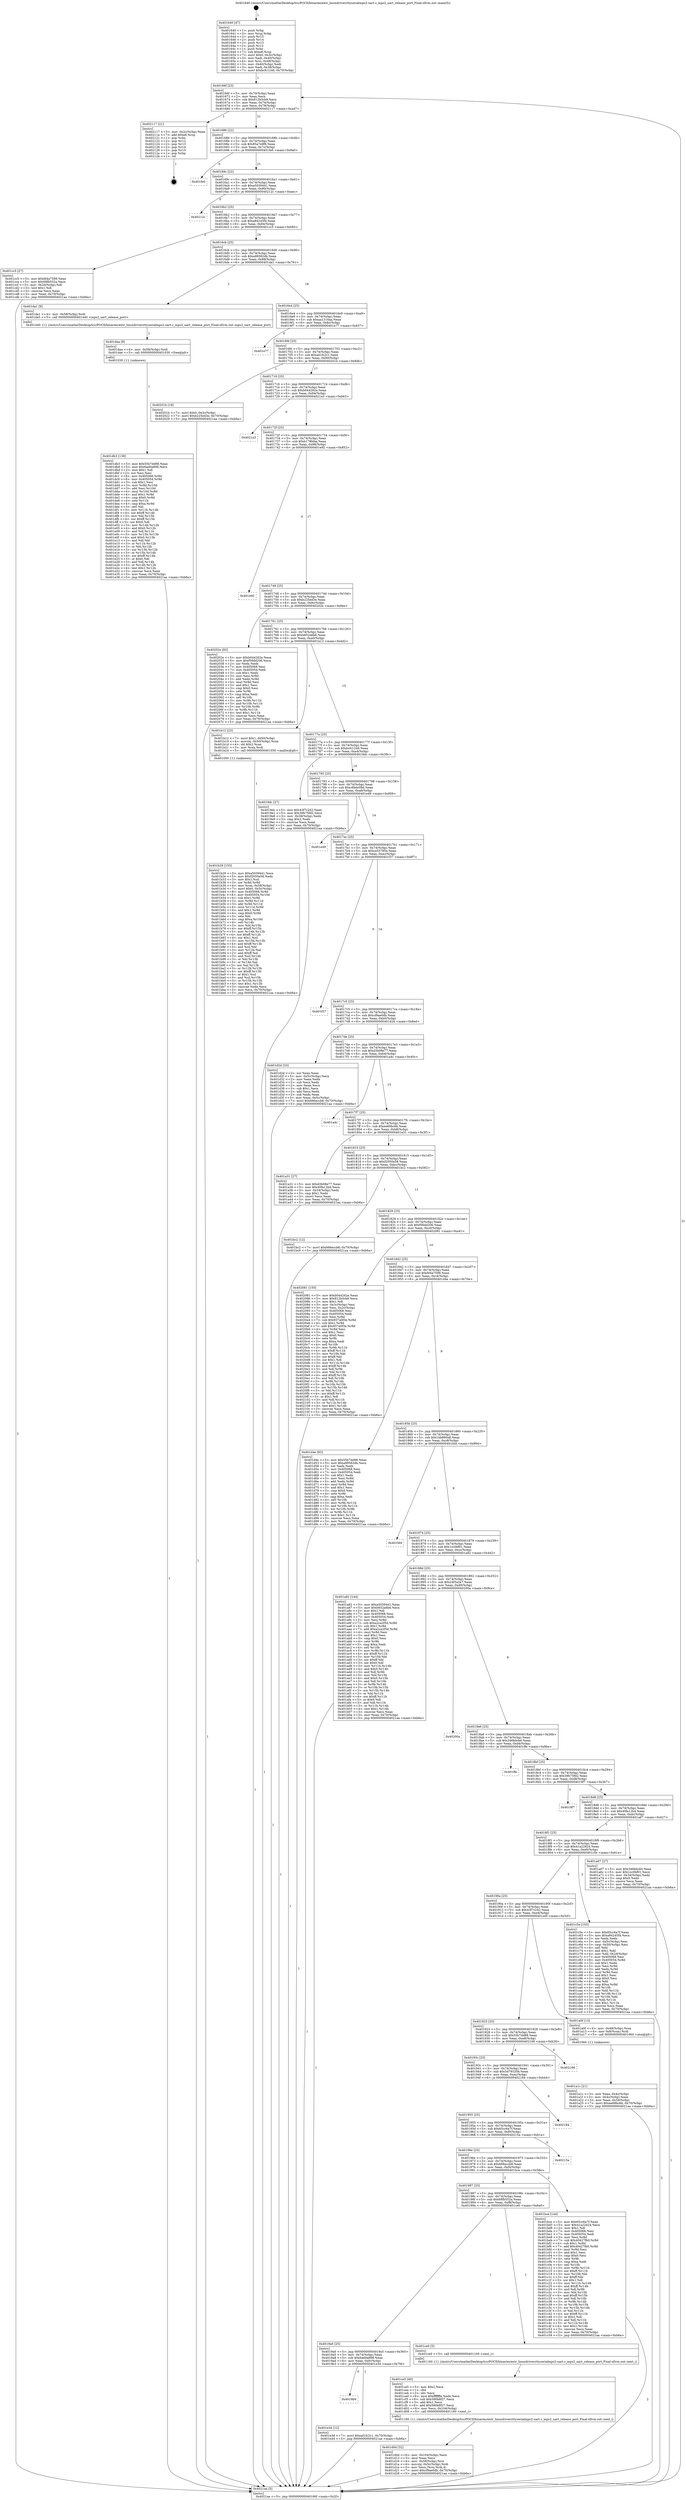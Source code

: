digraph "0x401640" {
  label = "0x401640 (/mnt/c/Users/mathe/Desktop/tcc/POCII/binaries/extr_linuxdriversttyserialmps2-uart.c_mps2_uart_release_port_Final-ollvm.out::main(0))"
  labelloc = "t"
  node[shape=record]

  Entry [label="",width=0.3,height=0.3,shape=circle,fillcolor=black,style=filled]
  "0x40166f" [label="{
     0x40166f [23]\l
     | [instrs]\l
     &nbsp;&nbsp;0x40166f \<+3\>: mov -0x70(%rbp),%eax\l
     &nbsp;&nbsp;0x401672 \<+2\>: mov %eax,%ecx\l
     &nbsp;&nbsp;0x401674 \<+6\>: sub $0x812b3cb9,%ecx\l
     &nbsp;&nbsp;0x40167a \<+3\>: mov %eax,-0x74(%rbp)\l
     &nbsp;&nbsp;0x40167d \<+3\>: mov %ecx,-0x78(%rbp)\l
     &nbsp;&nbsp;0x401680 \<+6\>: je 0000000000402117 \<main+0xad7\>\l
  }"]
  "0x402117" [label="{
     0x402117 [21]\l
     | [instrs]\l
     &nbsp;&nbsp;0x402117 \<+3\>: mov -0x2c(%rbp),%eax\l
     &nbsp;&nbsp;0x40211a \<+7\>: add $0xe8,%rsp\l
     &nbsp;&nbsp;0x402121 \<+1\>: pop %rbx\l
     &nbsp;&nbsp;0x402122 \<+2\>: pop %r12\l
     &nbsp;&nbsp;0x402124 \<+2\>: pop %r13\l
     &nbsp;&nbsp;0x402126 \<+2\>: pop %r14\l
     &nbsp;&nbsp;0x402128 \<+2\>: pop %r15\l
     &nbsp;&nbsp;0x40212a \<+1\>: pop %rbp\l
     &nbsp;&nbsp;0x40212b \<+1\>: ret\l
  }"]
  "0x401686" [label="{
     0x401686 [22]\l
     | [instrs]\l
     &nbsp;&nbsp;0x401686 \<+5\>: jmp 000000000040168b \<main+0x4b\>\l
     &nbsp;&nbsp;0x40168b \<+3\>: mov -0x74(%rbp),%eax\l
     &nbsp;&nbsp;0x40168e \<+5\>: sub $0x85a7e9f8,%eax\l
     &nbsp;&nbsp;0x401693 \<+3\>: mov %eax,-0x7c(%rbp)\l
     &nbsp;&nbsp;0x401696 \<+6\>: je 0000000000401fe0 \<main+0x9a0\>\l
  }"]
  Exit [label="",width=0.3,height=0.3,shape=circle,fillcolor=black,style=filled,peripheries=2]
  "0x401fe0" [label="{
     0x401fe0\l
  }", style=dashed]
  "0x40169c" [label="{
     0x40169c [22]\l
     | [instrs]\l
     &nbsp;&nbsp;0x40169c \<+5\>: jmp 00000000004016a1 \<main+0x61\>\l
     &nbsp;&nbsp;0x4016a1 \<+3\>: mov -0x74(%rbp),%eax\l
     &nbsp;&nbsp;0x4016a4 \<+5\>: sub $0xa5039441,%eax\l
     &nbsp;&nbsp;0x4016a9 \<+3\>: mov %eax,-0x80(%rbp)\l
     &nbsp;&nbsp;0x4016ac \<+6\>: je 000000000040212c \<main+0xaec\>\l
  }"]
  "0x4019b9" [label="{
     0x4019b9\l
  }", style=dashed]
  "0x40212c" [label="{
     0x40212c\l
  }", style=dashed]
  "0x4016b2" [label="{
     0x4016b2 [25]\l
     | [instrs]\l
     &nbsp;&nbsp;0x4016b2 \<+5\>: jmp 00000000004016b7 \<main+0x77\>\l
     &nbsp;&nbsp;0x4016b7 \<+3\>: mov -0x74(%rbp),%eax\l
     &nbsp;&nbsp;0x4016ba \<+5\>: sub $0xa84245f4,%eax\l
     &nbsp;&nbsp;0x4016bf \<+6\>: mov %eax,-0x84(%rbp)\l
     &nbsp;&nbsp;0x4016c5 \<+6\>: je 0000000000401cc5 \<main+0x685\>\l
  }"]
  "0x401e3d" [label="{
     0x401e3d [12]\l
     | [instrs]\l
     &nbsp;&nbsp;0x401e3d \<+7\>: movl $0xad1fc2c1,-0x70(%rbp)\l
     &nbsp;&nbsp;0x401e44 \<+5\>: jmp 00000000004021aa \<main+0xb6a\>\l
  }"]
  "0x401cc5" [label="{
     0x401cc5 [27]\l
     | [instrs]\l
     &nbsp;&nbsp;0x401cc5 \<+5\>: mov $0xfd4a7599,%eax\l
     &nbsp;&nbsp;0x401cca \<+5\>: mov $0x68fb552a,%ecx\l
     &nbsp;&nbsp;0x401ccf \<+3\>: mov -0x2d(%rbp),%dl\l
     &nbsp;&nbsp;0x401cd2 \<+3\>: test $0x1,%dl\l
     &nbsp;&nbsp;0x401cd5 \<+3\>: cmovne %ecx,%eax\l
     &nbsp;&nbsp;0x401cd8 \<+3\>: mov %eax,-0x70(%rbp)\l
     &nbsp;&nbsp;0x401cdb \<+5\>: jmp 00000000004021aa \<main+0xb6a\>\l
  }"]
  "0x4016cb" [label="{
     0x4016cb [25]\l
     | [instrs]\l
     &nbsp;&nbsp;0x4016cb \<+5\>: jmp 00000000004016d0 \<main+0x90\>\l
     &nbsp;&nbsp;0x4016d0 \<+3\>: mov -0x74(%rbp),%eax\l
     &nbsp;&nbsp;0x4016d3 \<+5\>: sub $0xa99582db,%eax\l
     &nbsp;&nbsp;0x4016d8 \<+6\>: mov %eax,-0x88(%rbp)\l
     &nbsp;&nbsp;0x4016de \<+6\>: je 0000000000401da1 \<main+0x761\>\l
  }"]
  "0x401db3" [label="{
     0x401db3 [138]\l
     | [instrs]\l
     &nbsp;&nbsp;0x401db3 \<+5\>: mov $0x55b7dd88,%eax\l
     &nbsp;&nbsp;0x401db8 \<+5\>: mov $0x6ad0a898,%ecx\l
     &nbsp;&nbsp;0x401dbd \<+2\>: mov $0x1,%dl\l
     &nbsp;&nbsp;0x401dbf \<+2\>: xor %esi,%esi\l
     &nbsp;&nbsp;0x401dc1 \<+8\>: mov 0x405068,%r8d\l
     &nbsp;&nbsp;0x401dc9 \<+8\>: mov 0x405054,%r9d\l
     &nbsp;&nbsp;0x401dd1 \<+3\>: sub $0x1,%esi\l
     &nbsp;&nbsp;0x401dd4 \<+3\>: mov %r8d,%r10d\l
     &nbsp;&nbsp;0x401dd7 \<+3\>: add %esi,%r10d\l
     &nbsp;&nbsp;0x401dda \<+4\>: imul %r10d,%r8d\l
     &nbsp;&nbsp;0x401dde \<+4\>: and $0x1,%r8d\l
     &nbsp;&nbsp;0x401de2 \<+4\>: cmp $0x0,%r8d\l
     &nbsp;&nbsp;0x401de6 \<+4\>: sete %r11b\l
     &nbsp;&nbsp;0x401dea \<+4\>: cmp $0xa,%r9d\l
     &nbsp;&nbsp;0x401dee \<+3\>: setl %bl\l
     &nbsp;&nbsp;0x401df1 \<+3\>: mov %r11b,%r14b\l
     &nbsp;&nbsp;0x401df4 \<+4\>: xor $0xff,%r14b\l
     &nbsp;&nbsp;0x401df8 \<+3\>: mov %bl,%r15b\l
     &nbsp;&nbsp;0x401dfb \<+4\>: xor $0xff,%r15b\l
     &nbsp;&nbsp;0x401dff \<+3\>: xor $0x0,%dl\l
     &nbsp;&nbsp;0x401e02 \<+3\>: mov %r14b,%r12b\l
     &nbsp;&nbsp;0x401e05 \<+4\>: and $0x0,%r12b\l
     &nbsp;&nbsp;0x401e09 \<+3\>: and %dl,%r11b\l
     &nbsp;&nbsp;0x401e0c \<+3\>: mov %r15b,%r13b\l
     &nbsp;&nbsp;0x401e0f \<+4\>: and $0x0,%r13b\l
     &nbsp;&nbsp;0x401e13 \<+2\>: and %dl,%bl\l
     &nbsp;&nbsp;0x401e15 \<+3\>: or %r11b,%r12b\l
     &nbsp;&nbsp;0x401e18 \<+3\>: or %bl,%r13b\l
     &nbsp;&nbsp;0x401e1b \<+3\>: xor %r13b,%r12b\l
     &nbsp;&nbsp;0x401e1e \<+3\>: or %r15b,%r14b\l
     &nbsp;&nbsp;0x401e21 \<+4\>: xor $0xff,%r14b\l
     &nbsp;&nbsp;0x401e25 \<+3\>: or $0x0,%dl\l
     &nbsp;&nbsp;0x401e28 \<+3\>: and %dl,%r14b\l
     &nbsp;&nbsp;0x401e2b \<+3\>: or %r14b,%r12b\l
     &nbsp;&nbsp;0x401e2e \<+4\>: test $0x1,%r12b\l
     &nbsp;&nbsp;0x401e32 \<+3\>: cmovne %ecx,%eax\l
     &nbsp;&nbsp;0x401e35 \<+3\>: mov %eax,-0x70(%rbp)\l
     &nbsp;&nbsp;0x401e38 \<+5\>: jmp 00000000004021aa \<main+0xb6a\>\l
  }"]
  "0x401da1" [label="{
     0x401da1 [9]\l
     | [instrs]\l
     &nbsp;&nbsp;0x401da1 \<+4\>: mov -0x58(%rbp),%rdi\l
     &nbsp;&nbsp;0x401da5 \<+5\>: call 0000000000401440 \<mps2_uart_release_port\>\l
     | [calls]\l
     &nbsp;&nbsp;0x401440 \{1\} (/mnt/c/Users/mathe/Desktop/tcc/POCII/binaries/extr_linuxdriversttyserialmps2-uart.c_mps2_uart_release_port_Final-ollvm.out::mps2_uart_release_port)\l
  }"]
  "0x4016e4" [label="{
     0x4016e4 [25]\l
     | [instrs]\l
     &nbsp;&nbsp;0x4016e4 \<+5\>: jmp 00000000004016e9 \<main+0xa9\>\l
     &nbsp;&nbsp;0x4016e9 \<+3\>: mov -0x74(%rbp),%eax\l
     &nbsp;&nbsp;0x4016ec \<+5\>: sub $0xaa1316aa,%eax\l
     &nbsp;&nbsp;0x4016f1 \<+6\>: mov %eax,-0x8c(%rbp)\l
     &nbsp;&nbsp;0x4016f7 \<+6\>: je 0000000000401e77 \<main+0x837\>\l
  }"]
  "0x401daa" [label="{
     0x401daa [9]\l
     | [instrs]\l
     &nbsp;&nbsp;0x401daa \<+4\>: mov -0x58(%rbp),%rdi\l
     &nbsp;&nbsp;0x401dae \<+5\>: call 0000000000401030 \<free@plt\>\l
     | [calls]\l
     &nbsp;&nbsp;0x401030 \{1\} (unknown)\l
  }"]
  "0x401e77" [label="{
     0x401e77\l
  }", style=dashed]
  "0x4016fd" [label="{
     0x4016fd [25]\l
     | [instrs]\l
     &nbsp;&nbsp;0x4016fd \<+5\>: jmp 0000000000401702 \<main+0xc2\>\l
     &nbsp;&nbsp;0x401702 \<+3\>: mov -0x74(%rbp),%eax\l
     &nbsp;&nbsp;0x401705 \<+5\>: sub $0xad1fc2c1,%eax\l
     &nbsp;&nbsp;0x40170a \<+6\>: mov %eax,-0x90(%rbp)\l
     &nbsp;&nbsp;0x401710 \<+6\>: je 000000000040201b \<main+0x9db\>\l
  }"]
  "0x401d0d" [label="{
     0x401d0d [32]\l
     | [instrs]\l
     &nbsp;&nbsp;0x401d0d \<+6\>: mov -0x104(%rbp),%ecx\l
     &nbsp;&nbsp;0x401d13 \<+3\>: imul %eax,%ecx\l
     &nbsp;&nbsp;0x401d16 \<+4\>: mov -0x58(%rbp),%rsi\l
     &nbsp;&nbsp;0x401d1a \<+4\>: movslq -0x5c(%rbp),%rdi\l
     &nbsp;&nbsp;0x401d1e \<+3\>: mov %ecx,(%rsi,%rdi,4)\l
     &nbsp;&nbsp;0x401d21 \<+7\>: movl $0xcf9ae0db,-0x70(%rbp)\l
     &nbsp;&nbsp;0x401d28 \<+5\>: jmp 00000000004021aa \<main+0xb6a\>\l
  }"]
  "0x40201b" [label="{
     0x40201b [19]\l
     | [instrs]\l
     &nbsp;&nbsp;0x40201b \<+7\>: movl $0x0,-0x3c(%rbp)\l
     &nbsp;&nbsp;0x402022 \<+7\>: movl $0xb225ed3e,-0x70(%rbp)\l
     &nbsp;&nbsp;0x402029 \<+5\>: jmp 00000000004021aa \<main+0xb6a\>\l
  }"]
  "0x401716" [label="{
     0x401716 [25]\l
     | [instrs]\l
     &nbsp;&nbsp;0x401716 \<+5\>: jmp 000000000040171b \<main+0xdb\>\l
     &nbsp;&nbsp;0x40171b \<+3\>: mov -0x74(%rbp),%eax\l
     &nbsp;&nbsp;0x40171e \<+5\>: sub $0xb044262e,%eax\l
     &nbsp;&nbsp;0x401723 \<+6\>: mov %eax,-0x94(%rbp)\l
     &nbsp;&nbsp;0x401729 \<+6\>: je 00000000004021a3 \<main+0xb63\>\l
  }"]
  "0x401ce5" [label="{
     0x401ce5 [40]\l
     | [instrs]\l
     &nbsp;&nbsp;0x401ce5 \<+5\>: mov $0x2,%ecx\l
     &nbsp;&nbsp;0x401cea \<+1\>: cltd\l
     &nbsp;&nbsp;0x401ceb \<+2\>: idiv %ecx\l
     &nbsp;&nbsp;0x401ced \<+6\>: imul $0xfffffffe,%edx,%ecx\l
     &nbsp;&nbsp;0x401cf3 \<+6\>: sub $0x580b8f27,%ecx\l
     &nbsp;&nbsp;0x401cf9 \<+3\>: add $0x1,%ecx\l
     &nbsp;&nbsp;0x401cfc \<+6\>: add $0x580b8f27,%ecx\l
     &nbsp;&nbsp;0x401d02 \<+6\>: mov %ecx,-0x104(%rbp)\l
     &nbsp;&nbsp;0x401d08 \<+5\>: call 0000000000401160 \<next_i\>\l
     | [calls]\l
     &nbsp;&nbsp;0x401160 \{1\} (/mnt/c/Users/mathe/Desktop/tcc/POCII/binaries/extr_linuxdriversttyserialmps2-uart.c_mps2_uart_release_port_Final-ollvm.out::next_i)\l
  }"]
  "0x4021a3" [label="{
     0x4021a3\l
  }", style=dashed]
  "0x40172f" [label="{
     0x40172f [25]\l
     | [instrs]\l
     &nbsp;&nbsp;0x40172f \<+5\>: jmp 0000000000401734 \<main+0xf4\>\l
     &nbsp;&nbsp;0x401734 \<+3\>: mov -0x74(%rbp),%eax\l
     &nbsp;&nbsp;0x401737 \<+5\>: sub $0xb178bfaa,%eax\l
     &nbsp;&nbsp;0x40173c \<+6\>: mov %eax,-0x98(%rbp)\l
     &nbsp;&nbsp;0x401742 \<+6\>: je 0000000000401e92 \<main+0x852\>\l
  }"]
  "0x4019a0" [label="{
     0x4019a0 [25]\l
     | [instrs]\l
     &nbsp;&nbsp;0x4019a0 \<+5\>: jmp 00000000004019a5 \<main+0x365\>\l
     &nbsp;&nbsp;0x4019a5 \<+3\>: mov -0x74(%rbp),%eax\l
     &nbsp;&nbsp;0x4019a8 \<+5\>: sub $0x6ad0a898,%eax\l
     &nbsp;&nbsp;0x4019ad \<+6\>: mov %eax,-0xfc(%rbp)\l
     &nbsp;&nbsp;0x4019b3 \<+6\>: je 0000000000401e3d \<main+0x7fd\>\l
  }"]
  "0x401e92" [label="{
     0x401e92\l
  }", style=dashed]
  "0x401748" [label="{
     0x401748 [25]\l
     | [instrs]\l
     &nbsp;&nbsp;0x401748 \<+5\>: jmp 000000000040174d \<main+0x10d\>\l
     &nbsp;&nbsp;0x40174d \<+3\>: mov -0x74(%rbp),%eax\l
     &nbsp;&nbsp;0x401750 \<+5\>: sub $0xb225ed3e,%eax\l
     &nbsp;&nbsp;0x401755 \<+6\>: mov %eax,-0x9c(%rbp)\l
     &nbsp;&nbsp;0x40175b \<+6\>: je 000000000040202e \<main+0x9ee\>\l
  }"]
  "0x401ce0" [label="{
     0x401ce0 [5]\l
     | [instrs]\l
     &nbsp;&nbsp;0x401ce0 \<+5\>: call 0000000000401160 \<next_i\>\l
     | [calls]\l
     &nbsp;&nbsp;0x401160 \{1\} (/mnt/c/Users/mathe/Desktop/tcc/POCII/binaries/extr_linuxdriversttyserialmps2-uart.c_mps2_uart_release_port_Final-ollvm.out::next_i)\l
  }"]
  "0x40202e" [label="{
     0x40202e [83]\l
     | [instrs]\l
     &nbsp;&nbsp;0x40202e \<+5\>: mov $0xb044262e,%eax\l
     &nbsp;&nbsp;0x402033 \<+5\>: mov $0xf56dd206,%ecx\l
     &nbsp;&nbsp;0x402038 \<+2\>: xor %edx,%edx\l
     &nbsp;&nbsp;0x40203a \<+7\>: mov 0x405068,%esi\l
     &nbsp;&nbsp;0x402041 \<+7\>: mov 0x405054,%edi\l
     &nbsp;&nbsp;0x402048 \<+3\>: sub $0x1,%edx\l
     &nbsp;&nbsp;0x40204b \<+3\>: mov %esi,%r8d\l
     &nbsp;&nbsp;0x40204e \<+3\>: add %edx,%r8d\l
     &nbsp;&nbsp;0x402051 \<+4\>: imul %r8d,%esi\l
     &nbsp;&nbsp;0x402055 \<+3\>: and $0x1,%esi\l
     &nbsp;&nbsp;0x402058 \<+3\>: cmp $0x0,%esi\l
     &nbsp;&nbsp;0x40205b \<+4\>: sete %r9b\l
     &nbsp;&nbsp;0x40205f \<+3\>: cmp $0xa,%edi\l
     &nbsp;&nbsp;0x402062 \<+4\>: setl %r10b\l
     &nbsp;&nbsp;0x402066 \<+3\>: mov %r9b,%r11b\l
     &nbsp;&nbsp;0x402069 \<+3\>: and %r10b,%r11b\l
     &nbsp;&nbsp;0x40206c \<+3\>: xor %r10b,%r9b\l
     &nbsp;&nbsp;0x40206f \<+3\>: or %r9b,%r11b\l
     &nbsp;&nbsp;0x402072 \<+4\>: test $0x1,%r11b\l
     &nbsp;&nbsp;0x402076 \<+3\>: cmovne %ecx,%eax\l
     &nbsp;&nbsp;0x402079 \<+3\>: mov %eax,-0x70(%rbp)\l
     &nbsp;&nbsp;0x40207c \<+5\>: jmp 00000000004021aa \<main+0xb6a\>\l
  }"]
  "0x401761" [label="{
     0x401761 [25]\l
     | [instrs]\l
     &nbsp;&nbsp;0x401761 \<+5\>: jmp 0000000000401766 \<main+0x126\>\l
     &nbsp;&nbsp;0x401766 \<+3\>: mov -0x74(%rbp),%eax\l
     &nbsp;&nbsp;0x401769 \<+5\>: sub $0xb652a6b6,%eax\l
     &nbsp;&nbsp;0x40176e \<+6\>: mov %eax,-0xa0(%rbp)\l
     &nbsp;&nbsp;0x401774 \<+6\>: je 0000000000401b12 \<main+0x4d2\>\l
  }"]
  "0x401987" [label="{
     0x401987 [25]\l
     | [instrs]\l
     &nbsp;&nbsp;0x401987 \<+5\>: jmp 000000000040198c \<main+0x34c\>\l
     &nbsp;&nbsp;0x40198c \<+3\>: mov -0x74(%rbp),%eax\l
     &nbsp;&nbsp;0x40198f \<+5\>: sub $0x68fb552a,%eax\l
     &nbsp;&nbsp;0x401994 \<+6\>: mov %eax,-0xf8(%rbp)\l
     &nbsp;&nbsp;0x40199a \<+6\>: je 0000000000401ce0 \<main+0x6a0\>\l
  }"]
  "0x401b12" [label="{
     0x401b12 [23]\l
     | [instrs]\l
     &nbsp;&nbsp;0x401b12 \<+7\>: movl $0x1,-0x50(%rbp)\l
     &nbsp;&nbsp;0x401b19 \<+4\>: movslq -0x50(%rbp),%rax\l
     &nbsp;&nbsp;0x401b1d \<+4\>: shl $0x2,%rax\l
     &nbsp;&nbsp;0x401b21 \<+3\>: mov %rax,%rdi\l
     &nbsp;&nbsp;0x401b24 \<+5\>: call 0000000000401050 \<malloc@plt\>\l
     | [calls]\l
     &nbsp;&nbsp;0x401050 \{1\} (unknown)\l
  }"]
  "0x40177a" [label="{
     0x40177a [25]\l
     | [instrs]\l
     &nbsp;&nbsp;0x40177a \<+5\>: jmp 000000000040177f \<main+0x13f\>\l
     &nbsp;&nbsp;0x40177f \<+3\>: mov -0x74(%rbp),%eax\l
     &nbsp;&nbsp;0x401782 \<+5\>: sub $0xbcfc1246,%eax\l
     &nbsp;&nbsp;0x401787 \<+6\>: mov %eax,-0xa4(%rbp)\l
     &nbsp;&nbsp;0x40178d \<+6\>: je 00000000004019dc \<main+0x39c\>\l
  }"]
  "0x401bce" [label="{
     0x401bce [144]\l
     | [instrs]\l
     &nbsp;&nbsp;0x401bce \<+5\>: mov $0x65cc6a7f,%eax\l
     &nbsp;&nbsp;0x401bd3 \<+5\>: mov $0x41a22624,%ecx\l
     &nbsp;&nbsp;0x401bd8 \<+2\>: mov $0x1,%dl\l
     &nbsp;&nbsp;0x401bda \<+7\>: mov 0x405068,%esi\l
     &nbsp;&nbsp;0x401be1 \<+7\>: mov 0x405054,%edi\l
     &nbsp;&nbsp;0x401be8 \<+3\>: mov %esi,%r8d\l
     &nbsp;&nbsp;0x401beb \<+7\>: sub $0x40427fb0,%r8d\l
     &nbsp;&nbsp;0x401bf2 \<+4\>: sub $0x1,%r8d\l
     &nbsp;&nbsp;0x401bf6 \<+7\>: add $0x40427fb0,%r8d\l
     &nbsp;&nbsp;0x401bfd \<+4\>: imul %r8d,%esi\l
     &nbsp;&nbsp;0x401c01 \<+3\>: and $0x1,%esi\l
     &nbsp;&nbsp;0x401c04 \<+3\>: cmp $0x0,%esi\l
     &nbsp;&nbsp;0x401c07 \<+4\>: sete %r9b\l
     &nbsp;&nbsp;0x401c0b \<+3\>: cmp $0xa,%edi\l
     &nbsp;&nbsp;0x401c0e \<+4\>: setl %r10b\l
     &nbsp;&nbsp;0x401c12 \<+3\>: mov %r9b,%r11b\l
     &nbsp;&nbsp;0x401c15 \<+4\>: xor $0xff,%r11b\l
     &nbsp;&nbsp;0x401c19 \<+3\>: mov %r10b,%bl\l
     &nbsp;&nbsp;0x401c1c \<+3\>: xor $0xff,%bl\l
     &nbsp;&nbsp;0x401c1f \<+3\>: xor $0x1,%dl\l
     &nbsp;&nbsp;0x401c22 \<+3\>: mov %r11b,%r14b\l
     &nbsp;&nbsp;0x401c25 \<+4\>: and $0xff,%r14b\l
     &nbsp;&nbsp;0x401c29 \<+3\>: and %dl,%r9b\l
     &nbsp;&nbsp;0x401c2c \<+3\>: mov %bl,%r15b\l
     &nbsp;&nbsp;0x401c2f \<+4\>: and $0xff,%r15b\l
     &nbsp;&nbsp;0x401c33 \<+3\>: and %dl,%r10b\l
     &nbsp;&nbsp;0x401c36 \<+3\>: or %r9b,%r14b\l
     &nbsp;&nbsp;0x401c39 \<+3\>: or %r10b,%r15b\l
     &nbsp;&nbsp;0x401c3c \<+3\>: xor %r15b,%r14b\l
     &nbsp;&nbsp;0x401c3f \<+3\>: or %bl,%r11b\l
     &nbsp;&nbsp;0x401c42 \<+4\>: xor $0xff,%r11b\l
     &nbsp;&nbsp;0x401c46 \<+3\>: or $0x1,%dl\l
     &nbsp;&nbsp;0x401c49 \<+3\>: and %dl,%r11b\l
     &nbsp;&nbsp;0x401c4c \<+3\>: or %r11b,%r14b\l
     &nbsp;&nbsp;0x401c4f \<+4\>: test $0x1,%r14b\l
     &nbsp;&nbsp;0x401c53 \<+3\>: cmovne %ecx,%eax\l
     &nbsp;&nbsp;0x401c56 \<+3\>: mov %eax,-0x70(%rbp)\l
     &nbsp;&nbsp;0x401c59 \<+5\>: jmp 00000000004021aa \<main+0xb6a\>\l
  }"]
  "0x4019dc" [label="{
     0x4019dc [27]\l
     | [instrs]\l
     &nbsp;&nbsp;0x4019dc \<+5\>: mov $0x43f7c242,%eax\l
     &nbsp;&nbsp;0x4019e1 \<+5\>: mov $0x39b75fd2,%ecx\l
     &nbsp;&nbsp;0x4019e6 \<+3\>: mov -0x38(%rbp),%edx\l
     &nbsp;&nbsp;0x4019e9 \<+3\>: cmp $0x2,%edx\l
     &nbsp;&nbsp;0x4019ec \<+3\>: cmovne %ecx,%eax\l
     &nbsp;&nbsp;0x4019ef \<+3\>: mov %eax,-0x70(%rbp)\l
     &nbsp;&nbsp;0x4019f2 \<+5\>: jmp 00000000004021aa \<main+0xb6a\>\l
  }"]
  "0x401793" [label="{
     0x401793 [25]\l
     | [instrs]\l
     &nbsp;&nbsp;0x401793 \<+5\>: jmp 0000000000401798 \<main+0x158\>\l
     &nbsp;&nbsp;0x401798 \<+3\>: mov -0x74(%rbp),%eax\l
     &nbsp;&nbsp;0x40179b \<+5\>: sub $0xc6bdc08d,%eax\l
     &nbsp;&nbsp;0x4017a0 \<+6\>: mov %eax,-0xa8(%rbp)\l
     &nbsp;&nbsp;0x4017a6 \<+6\>: je 0000000000401e49 \<main+0x809\>\l
  }"]
  "0x4021aa" [label="{
     0x4021aa [5]\l
     | [instrs]\l
     &nbsp;&nbsp;0x4021aa \<+5\>: jmp 000000000040166f \<main+0x2f\>\l
  }"]
  "0x401640" [label="{
     0x401640 [47]\l
     | [instrs]\l
     &nbsp;&nbsp;0x401640 \<+1\>: push %rbp\l
     &nbsp;&nbsp;0x401641 \<+3\>: mov %rsp,%rbp\l
     &nbsp;&nbsp;0x401644 \<+2\>: push %r15\l
     &nbsp;&nbsp;0x401646 \<+2\>: push %r14\l
     &nbsp;&nbsp;0x401648 \<+2\>: push %r13\l
     &nbsp;&nbsp;0x40164a \<+2\>: push %r12\l
     &nbsp;&nbsp;0x40164c \<+1\>: push %rbx\l
     &nbsp;&nbsp;0x40164d \<+7\>: sub $0xe8,%rsp\l
     &nbsp;&nbsp;0x401654 \<+7\>: movl $0x0,-0x3c(%rbp)\l
     &nbsp;&nbsp;0x40165b \<+3\>: mov %edi,-0x40(%rbp)\l
     &nbsp;&nbsp;0x40165e \<+4\>: mov %rsi,-0x48(%rbp)\l
     &nbsp;&nbsp;0x401662 \<+3\>: mov -0x40(%rbp),%edi\l
     &nbsp;&nbsp;0x401665 \<+3\>: mov %edi,-0x38(%rbp)\l
     &nbsp;&nbsp;0x401668 \<+7\>: movl $0xbcfc1246,-0x70(%rbp)\l
  }"]
  "0x40196e" [label="{
     0x40196e [25]\l
     | [instrs]\l
     &nbsp;&nbsp;0x40196e \<+5\>: jmp 0000000000401973 \<main+0x333\>\l
     &nbsp;&nbsp;0x401973 \<+3\>: mov -0x74(%rbp),%eax\l
     &nbsp;&nbsp;0x401976 \<+5\>: sub $0x666eccb8,%eax\l
     &nbsp;&nbsp;0x40197b \<+6\>: mov %eax,-0xf4(%rbp)\l
     &nbsp;&nbsp;0x401981 \<+6\>: je 0000000000401bce \<main+0x58e\>\l
  }"]
  "0x401e49" [label="{
     0x401e49\l
  }", style=dashed]
  "0x4017ac" [label="{
     0x4017ac [25]\l
     | [instrs]\l
     &nbsp;&nbsp;0x4017ac \<+5\>: jmp 00000000004017b1 \<main+0x171\>\l
     &nbsp;&nbsp;0x4017b1 \<+3\>: mov -0x74(%rbp),%eax\l
     &nbsp;&nbsp;0x4017b4 \<+5\>: sub $0xce55785e,%eax\l
     &nbsp;&nbsp;0x4017b9 \<+6\>: mov %eax,-0xac(%rbp)\l
     &nbsp;&nbsp;0x4017bf \<+6\>: je 0000000000401f37 \<main+0x8f7\>\l
  }"]
  "0x40215a" [label="{
     0x40215a\l
  }", style=dashed]
  "0x401f37" [label="{
     0x401f37\l
  }", style=dashed]
  "0x4017c5" [label="{
     0x4017c5 [25]\l
     | [instrs]\l
     &nbsp;&nbsp;0x4017c5 \<+5\>: jmp 00000000004017ca \<main+0x18a\>\l
     &nbsp;&nbsp;0x4017ca \<+3\>: mov -0x74(%rbp),%eax\l
     &nbsp;&nbsp;0x4017cd \<+5\>: sub $0xcf9ae0db,%eax\l
     &nbsp;&nbsp;0x4017d2 \<+6\>: mov %eax,-0xb0(%rbp)\l
     &nbsp;&nbsp;0x4017d8 \<+6\>: je 0000000000401d2d \<main+0x6ed\>\l
  }"]
  "0x401955" [label="{
     0x401955 [25]\l
     | [instrs]\l
     &nbsp;&nbsp;0x401955 \<+5\>: jmp 000000000040195a \<main+0x31a\>\l
     &nbsp;&nbsp;0x40195a \<+3\>: mov -0x74(%rbp),%eax\l
     &nbsp;&nbsp;0x40195d \<+5\>: sub $0x65cc6a7f,%eax\l
     &nbsp;&nbsp;0x401962 \<+6\>: mov %eax,-0xf0(%rbp)\l
     &nbsp;&nbsp;0x401968 \<+6\>: je 000000000040215a \<main+0xb1a\>\l
  }"]
  "0x401d2d" [label="{
     0x401d2d [33]\l
     | [instrs]\l
     &nbsp;&nbsp;0x401d2d \<+2\>: xor %eax,%eax\l
     &nbsp;&nbsp;0x401d2f \<+3\>: mov -0x5c(%rbp),%ecx\l
     &nbsp;&nbsp;0x401d32 \<+2\>: mov %eax,%edx\l
     &nbsp;&nbsp;0x401d34 \<+2\>: sub %ecx,%edx\l
     &nbsp;&nbsp;0x401d36 \<+2\>: mov %eax,%ecx\l
     &nbsp;&nbsp;0x401d38 \<+3\>: sub $0x1,%ecx\l
     &nbsp;&nbsp;0x401d3b \<+2\>: add %ecx,%edx\l
     &nbsp;&nbsp;0x401d3d \<+2\>: sub %edx,%eax\l
     &nbsp;&nbsp;0x401d3f \<+3\>: mov %eax,-0x5c(%rbp)\l
     &nbsp;&nbsp;0x401d42 \<+7\>: movl $0x666eccb8,-0x70(%rbp)\l
     &nbsp;&nbsp;0x401d49 \<+5\>: jmp 00000000004021aa \<main+0xb6a\>\l
  }"]
  "0x4017de" [label="{
     0x4017de [25]\l
     | [instrs]\l
     &nbsp;&nbsp;0x4017de \<+5\>: jmp 00000000004017e3 \<main+0x1a3\>\l
     &nbsp;&nbsp;0x4017e3 \<+3\>: mov -0x74(%rbp),%eax\l
     &nbsp;&nbsp;0x4017e6 \<+5\>: sub $0xd3b08e77,%eax\l
     &nbsp;&nbsp;0x4017eb \<+6\>: mov %eax,-0xb4(%rbp)\l
     &nbsp;&nbsp;0x4017f1 \<+6\>: je 0000000000401a4c \<main+0x40c\>\l
  }"]
  "0x402184" [label="{
     0x402184\l
  }", style=dashed]
  "0x401a4c" [label="{
     0x401a4c\l
  }", style=dashed]
  "0x4017f7" [label="{
     0x4017f7 [25]\l
     | [instrs]\l
     &nbsp;&nbsp;0x4017f7 \<+5\>: jmp 00000000004017fc \<main+0x1bc\>\l
     &nbsp;&nbsp;0x4017fc \<+3\>: mov -0x74(%rbp),%eax\l
     &nbsp;&nbsp;0x4017ff \<+5\>: sub $0xee69bc6b,%eax\l
     &nbsp;&nbsp;0x401804 \<+6\>: mov %eax,-0xb8(%rbp)\l
     &nbsp;&nbsp;0x40180a \<+6\>: je 0000000000401a31 \<main+0x3f1\>\l
  }"]
  "0x40193c" [label="{
     0x40193c [25]\l
     | [instrs]\l
     &nbsp;&nbsp;0x40193c \<+5\>: jmp 0000000000401941 \<main+0x301\>\l
     &nbsp;&nbsp;0x401941 \<+3\>: mov -0x74(%rbp),%eax\l
     &nbsp;&nbsp;0x401944 \<+5\>: sub $0x5d79320b,%eax\l
     &nbsp;&nbsp;0x401949 \<+6\>: mov %eax,-0xec(%rbp)\l
     &nbsp;&nbsp;0x40194f \<+6\>: je 0000000000402184 \<main+0xb44\>\l
  }"]
  "0x401a31" [label="{
     0x401a31 [27]\l
     | [instrs]\l
     &nbsp;&nbsp;0x401a31 \<+5\>: mov $0xd3b08e77,%eax\l
     &nbsp;&nbsp;0x401a36 \<+5\>: mov $0x40fa12b4,%ecx\l
     &nbsp;&nbsp;0x401a3b \<+3\>: mov -0x34(%rbp),%edx\l
     &nbsp;&nbsp;0x401a3e \<+3\>: cmp $0x1,%edx\l
     &nbsp;&nbsp;0x401a41 \<+3\>: cmovl %ecx,%eax\l
     &nbsp;&nbsp;0x401a44 \<+3\>: mov %eax,-0x70(%rbp)\l
     &nbsp;&nbsp;0x401a47 \<+5\>: jmp 00000000004021aa \<main+0xb6a\>\l
  }"]
  "0x401810" [label="{
     0x401810 [25]\l
     | [instrs]\l
     &nbsp;&nbsp;0x401810 \<+5\>: jmp 0000000000401815 \<main+0x1d5\>\l
     &nbsp;&nbsp;0x401815 \<+3\>: mov -0x74(%rbp),%eax\l
     &nbsp;&nbsp;0x401818 \<+5\>: sub $0xf2050a58,%eax\l
     &nbsp;&nbsp;0x40181d \<+6\>: mov %eax,-0xbc(%rbp)\l
     &nbsp;&nbsp;0x401823 \<+6\>: je 0000000000401bc2 \<main+0x582\>\l
  }"]
  "0x402166" [label="{
     0x402166\l
  }", style=dashed]
  "0x401bc2" [label="{
     0x401bc2 [12]\l
     | [instrs]\l
     &nbsp;&nbsp;0x401bc2 \<+7\>: movl $0x666eccb8,-0x70(%rbp)\l
     &nbsp;&nbsp;0x401bc9 \<+5\>: jmp 00000000004021aa \<main+0xb6a\>\l
  }"]
  "0x401829" [label="{
     0x401829 [25]\l
     | [instrs]\l
     &nbsp;&nbsp;0x401829 \<+5\>: jmp 000000000040182e \<main+0x1ee\>\l
     &nbsp;&nbsp;0x40182e \<+3\>: mov -0x74(%rbp),%eax\l
     &nbsp;&nbsp;0x401831 \<+5\>: sub $0xf56dd206,%eax\l
     &nbsp;&nbsp;0x401836 \<+6\>: mov %eax,-0xc0(%rbp)\l
     &nbsp;&nbsp;0x40183c \<+6\>: je 0000000000402081 \<main+0xa41\>\l
  }"]
  "0x401b29" [label="{
     0x401b29 [153]\l
     | [instrs]\l
     &nbsp;&nbsp;0x401b29 \<+5\>: mov $0xa5039441,%ecx\l
     &nbsp;&nbsp;0x401b2e \<+5\>: mov $0xf2050a58,%edx\l
     &nbsp;&nbsp;0x401b33 \<+3\>: mov $0x1,%sil\l
     &nbsp;&nbsp;0x401b36 \<+3\>: xor %r8d,%r8d\l
     &nbsp;&nbsp;0x401b39 \<+4\>: mov %rax,-0x58(%rbp)\l
     &nbsp;&nbsp;0x401b3d \<+7\>: movl $0x0,-0x5c(%rbp)\l
     &nbsp;&nbsp;0x401b44 \<+8\>: mov 0x405068,%r9d\l
     &nbsp;&nbsp;0x401b4c \<+8\>: mov 0x405054,%r10d\l
     &nbsp;&nbsp;0x401b54 \<+4\>: sub $0x1,%r8d\l
     &nbsp;&nbsp;0x401b58 \<+3\>: mov %r9d,%r11d\l
     &nbsp;&nbsp;0x401b5b \<+3\>: add %r8d,%r11d\l
     &nbsp;&nbsp;0x401b5e \<+4\>: imul %r11d,%r9d\l
     &nbsp;&nbsp;0x401b62 \<+4\>: and $0x1,%r9d\l
     &nbsp;&nbsp;0x401b66 \<+4\>: cmp $0x0,%r9d\l
     &nbsp;&nbsp;0x401b6a \<+3\>: sete %bl\l
     &nbsp;&nbsp;0x401b6d \<+4\>: cmp $0xa,%r10d\l
     &nbsp;&nbsp;0x401b71 \<+4\>: setl %r14b\l
     &nbsp;&nbsp;0x401b75 \<+3\>: mov %bl,%r15b\l
     &nbsp;&nbsp;0x401b78 \<+4\>: xor $0xff,%r15b\l
     &nbsp;&nbsp;0x401b7c \<+3\>: mov %r14b,%r12b\l
     &nbsp;&nbsp;0x401b7f \<+4\>: xor $0xff,%r12b\l
     &nbsp;&nbsp;0x401b83 \<+4\>: xor $0x1,%sil\l
     &nbsp;&nbsp;0x401b87 \<+3\>: mov %r15b,%r13b\l
     &nbsp;&nbsp;0x401b8a \<+4\>: and $0xff,%r13b\l
     &nbsp;&nbsp;0x401b8e \<+3\>: and %sil,%bl\l
     &nbsp;&nbsp;0x401b91 \<+3\>: mov %r12b,%al\l
     &nbsp;&nbsp;0x401b94 \<+2\>: and $0xff,%al\l
     &nbsp;&nbsp;0x401b96 \<+3\>: and %sil,%r14b\l
     &nbsp;&nbsp;0x401b99 \<+3\>: or %bl,%r13b\l
     &nbsp;&nbsp;0x401b9c \<+3\>: or %r14b,%al\l
     &nbsp;&nbsp;0x401b9f \<+3\>: xor %al,%r13b\l
     &nbsp;&nbsp;0x401ba2 \<+3\>: or %r12b,%r15b\l
     &nbsp;&nbsp;0x401ba5 \<+4\>: xor $0xff,%r15b\l
     &nbsp;&nbsp;0x401ba9 \<+4\>: or $0x1,%sil\l
     &nbsp;&nbsp;0x401bad \<+3\>: and %sil,%r15b\l
     &nbsp;&nbsp;0x401bb0 \<+3\>: or %r15b,%r13b\l
     &nbsp;&nbsp;0x401bb3 \<+4\>: test $0x1,%r13b\l
     &nbsp;&nbsp;0x401bb7 \<+3\>: cmovne %edx,%ecx\l
     &nbsp;&nbsp;0x401bba \<+3\>: mov %ecx,-0x70(%rbp)\l
     &nbsp;&nbsp;0x401bbd \<+5\>: jmp 00000000004021aa \<main+0xb6a\>\l
  }"]
  "0x402081" [label="{
     0x402081 [150]\l
     | [instrs]\l
     &nbsp;&nbsp;0x402081 \<+5\>: mov $0xb044262e,%eax\l
     &nbsp;&nbsp;0x402086 \<+5\>: mov $0x812b3cb9,%ecx\l
     &nbsp;&nbsp;0x40208b \<+2\>: mov $0x1,%dl\l
     &nbsp;&nbsp;0x40208d \<+3\>: mov -0x3c(%rbp),%esi\l
     &nbsp;&nbsp;0x402090 \<+3\>: mov %esi,-0x2c(%rbp)\l
     &nbsp;&nbsp;0x402093 \<+7\>: mov 0x405068,%esi\l
     &nbsp;&nbsp;0x40209a \<+7\>: mov 0x405054,%edi\l
     &nbsp;&nbsp;0x4020a1 \<+3\>: mov %esi,%r8d\l
     &nbsp;&nbsp;0x4020a4 \<+7\>: sub $0x937a0f3e,%r8d\l
     &nbsp;&nbsp;0x4020ab \<+4\>: sub $0x1,%r8d\l
     &nbsp;&nbsp;0x4020af \<+7\>: add $0x937a0f3e,%r8d\l
     &nbsp;&nbsp;0x4020b6 \<+4\>: imul %r8d,%esi\l
     &nbsp;&nbsp;0x4020ba \<+3\>: and $0x1,%esi\l
     &nbsp;&nbsp;0x4020bd \<+3\>: cmp $0x0,%esi\l
     &nbsp;&nbsp;0x4020c0 \<+4\>: sete %r9b\l
     &nbsp;&nbsp;0x4020c4 \<+3\>: cmp $0xa,%edi\l
     &nbsp;&nbsp;0x4020c7 \<+4\>: setl %r10b\l
     &nbsp;&nbsp;0x4020cb \<+3\>: mov %r9b,%r11b\l
     &nbsp;&nbsp;0x4020ce \<+4\>: xor $0xff,%r11b\l
     &nbsp;&nbsp;0x4020d2 \<+3\>: mov %r10b,%bl\l
     &nbsp;&nbsp;0x4020d5 \<+3\>: xor $0xff,%bl\l
     &nbsp;&nbsp;0x4020d8 \<+3\>: xor $0x1,%dl\l
     &nbsp;&nbsp;0x4020db \<+3\>: mov %r11b,%r14b\l
     &nbsp;&nbsp;0x4020de \<+4\>: and $0xff,%r14b\l
     &nbsp;&nbsp;0x4020e2 \<+3\>: and %dl,%r9b\l
     &nbsp;&nbsp;0x4020e5 \<+3\>: mov %bl,%r15b\l
     &nbsp;&nbsp;0x4020e8 \<+4\>: and $0xff,%r15b\l
     &nbsp;&nbsp;0x4020ec \<+3\>: and %dl,%r10b\l
     &nbsp;&nbsp;0x4020ef \<+3\>: or %r9b,%r14b\l
     &nbsp;&nbsp;0x4020f2 \<+3\>: or %r10b,%r15b\l
     &nbsp;&nbsp;0x4020f5 \<+3\>: xor %r15b,%r14b\l
     &nbsp;&nbsp;0x4020f8 \<+3\>: or %bl,%r11b\l
     &nbsp;&nbsp;0x4020fb \<+4\>: xor $0xff,%r11b\l
     &nbsp;&nbsp;0x4020ff \<+3\>: or $0x1,%dl\l
     &nbsp;&nbsp;0x402102 \<+3\>: and %dl,%r11b\l
     &nbsp;&nbsp;0x402105 \<+3\>: or %r11b,%r14b\l
     &nbsp;&nbsp;0x402108 \<+4\>: test $0x1,%r14b\l
     &nbsp;&nbsp;0x40210c \<+3\>: cmovne %ecx,%eax\l
     &nbsp;&nbsp;0x40210f \<+3\>: mov %eax,-0x70(%rbp)\l
     &nbsp;&nbsp;0x402112 \<+5\>: jmp 00000000004021aa \<main+0xb6a\>\l
  }"]
  "0x401842" [label="{
     0x401842 [25]\l
     | [instrs]\l
     &nbsp;&nbsp;0x401842 \<+5\>: jmp 0000000000401847 \<main+0x207\>\l
     &nbsp;&nbsp;0x401847 \<+3\>: mov -0x74(%rbp),%eax\l
     &nbsp;&nbsp;0x40184a \<+5\>: sub $0xfd4a7599,%eax\l
     &nbsp;&nbsp;0x40184f \<+6\>: mov %eax,-0xc4(%rbp)\l
     &nbsp;&nbsp;0x401855 \<+6\>: je 0000000000401d4e \<main+0x70e\>\l
  }"]
  "0x401a1c" [label="{
     0x401a1c [21]\l
     | [instrs]\l
     &nbsp;&nbsp;0x401a1c \<+3\>: mov %eax,-0x4c(%rbp)\l
     &nbsp;&nbsp;0x401a1f \<+3\>: mov -0x4c(%rbp),%eax\l
     &nbsp;&nbsp;0x401a22 \<+3\>: mov %eax,-0x34(%rbp)\l
     &nbsp;&nbsp;0x401a25 \<+7\>: movl $0xee69bc6b,-0x70(%rbp)\l
     &nbsp;&nbsp;0x401a2c \<+5\>: jmp 00000000004021aa \<main+0xb6a\>\l
  }"]
  "0x401d4e" [label="{
     0x401d4e [83]\l
     | [instrs]\l
     &nbsp;&nbsp;0x401d4e \<+5\>: mov $0x55b7dd88,%eax\l
     &nbsp;&nbsp;0x401d53 \<+5\>: mov $0xa99582db,%ecx\l
     &nbsp;&nbsp;0x401d58 \<+2\>: xor %edx,%edx\l
     &nbsp;&nbsp;0x401d5a \<+7\>: mov 0x405068,%esi\l
     &nbsp;&nbsp;0x401d61 \<+7\>: mov 0x405054,%edi\l
     &nbsp;&nbsp;0x401d68 \<+3\>: sub $0x1,%edx\l
     &nbsp;&nbsp;0x401d6b \<+3\>: mov %esi,%r8d\l
     &nbsp;&nbsp;0x401d6e \<+3\>: add %edx,%r8d\l
     &nbsp;&nbsp;0x401d71 \<+4\>: imul %r8d,%esi\l
     &nbsp;&nbsp;0x401d75 \<+3\>: and $0x1,%esi\l
     &nbsp;&nbsp;0x401d78 \<+3\>: cmp $0x0,%esi\l
     &nbsp;&nbsp;0x401d7b \<+4\>: sete %r9b\l
     &nbsp;&nbsp;0x401d7f \<+3\>: cmp $0xa,%edi\l
     &nbsp;&nbsp;0x401d82 \<+4\>: setl %r10b\l
     &nbsp;&nbsp;0x401d86 \<+3\>: mov %r9b,%r11b\l
     &nbsp;&nbsp;0x401d89 \<+3\>: and %r10b,%r11b\l
     &nbsp;&nbsp;0x401d8c \<+3\>: xor %r10b,%r9b\l
     &nbsp;&nbsp;0x401d8f \<+3\>: or %r9b,%r11b\l
     &nbsp;&nbsp;0x401d92 \<+4\>: test $0x1,%r11b\l
     &nbsp;&nbsp;0x401d96 \<+3\>: cmovne %ecx,%eax\l
     &nbsp;&nbsp;0x401d99 \<+3\>: mov %eax,-0x70(%rbp)\l
     &nbsp;&nbsp;0x401d9c \<+5\>: jmp 00000000004021aa \<main+0xb6a\>\l
  }"]
  "0x40185b" [label="{
     0x40185b [25]\l
     | [instrs]\l
     &nbsp;&nbsp;0x40185b \<+5\>: jmp 0000000000401860 \<main+0x220\>\l
     &nbsp;&nbsp;0x401860 \<+3\>: mov -0x74(%rbp),%eax\l
     &nbsp;&nbsp;0x401863 \<+5\>: sub $0x1bb880a8,%eax\l
     &nbsp;&nbsp;0x401868 \<+6\>: mov %eax,-0xc8(%rbp)\l
     &nbsp;&nbsp;0x40186e \<+6\>: je 0000000000401fd4 \<main+0x994\>\l
  }"]
  "0x401923" [label="{
     0x401923 [25]\l
     | [instrs]\l
     &nbsp;&nbsp;0x401923 \<+5\>: jmp 0000000000401928 \<main+0x2e8\>\l
     &nbsp;&nbsp;0x401928 \<+3\>: mov -0x74(%rbp),%eax\l
     &nbsp;&nbsp;0x40192b \<+5\>: sub $0x55b7dd88,%eax\l
     &nbsp;&nbsp;0x401930 \<+6\>: mov %eax,-0xe8(%rbp)\l
     &nbsp;&nbsp;0x401936 \<+6\>: je 0000000000402166 \<main+0xb26\>\l
  }"]
  "0x401fd4" [label="{
     0x401fd4\l
  }", style=dashed]
  "0x401874" [label="{
     0x401874 [25]\l
     | [instrs]\l
     &nbsp;&nbsp;0x401874 \<+5\>: jmp 0000000000401879 \<main+0x239\>\l
     &nbsp;&nbsp;0x401879 \<+3\>: mov -0x74(%rbp),%eax\l
     &nbsp;&nbsp;0x40187c \<+5\>: sub $0x1cc0bf01,%eax\l
     &nbsp;&nbsp;0x401881 \<+6\>: mov %eax,-0xcc(%rbp)\l
     &nbsp;&nbsp;0x401887 \<+6\>: je 0000000000401a82 \<main+0x442\>\l
  }"]
  "0x401a0f" [label="{
     0x401a0f [13]\l
     | [instrs]\l
     &nbsp;&nbsp;0x401a0f \<+4\>: mov -0x48(%rbp),%rax\l
     &nbsp;&nbsp;0x401a13 \<+4\>: mov 0x8(%rax),%rdi\l
     &nbsp;&nbsp;0x401a17 \<+5\>: call 0000000000401060 \<atoi@plt\>\l
     | [calls]\l
     &nbsp;&nbsp;0x401060 \{1\} (unknown)\l
  }"]
  "0x401a82" [label="{
     0x401a82 [144]\l
     | [instrs]\l
     &nbsp;&nbsp;0x401a82 \<+5\>: mov $0xa5039441,%eax\l
     &nbsp;&nbsp;0x401a87 \<+5\>: mov $0xb652a6b6,%ecx\l
     &nbsp;&nbsp;0x401a8c \<+2\>: mov $0x1,%dl\l
     &nbsp;&nbsp;0x401a8e \<+7\>: mov 0x405068,%esi\l
     &nbsp;&nbsp;0x401a95 \<+7\>: mov 0x405054,%edi\l
     &nbsp;&nbsp;0x401a9c \<+3\>: mov %esi,%r8d\l
     &nbsp;&nbsp;0x401a9f \<+7\>: sub $0xa2ca2f5d,%r8d\l
     &nbsp;&nbsp;0x401aa6 \<+4\>: sub $0x1,%r8d\l
     &nbsp;&nbsp;0x401aaa \<+7\>: add $0xa2ca2f5d,%r8d\l
     &nbsp;&nbsp;0x401ab1 \<+4\>: imul %r8d,%esi\l
     &nbsp;&nbsp;0x401ab5 \<+3\>: and $0x1,%esi\l
     &nbsp;&nbsp;0x401ab8 \<+3\>: cmp $0x0,%esi\l
     &nbsp;&nbsp;0x401abb \<+4\>: sete %r9b\l
     &nbsp;&nbsp;0x401abf \<+3\>: cmp $0xa,%edi\l
     &nbsp;&nbsp;0x401ac2 \<+4\>: setl %r10b\l
     &nbsp;&nbsp;0x401ac6 \<+3\>: mov %r9b,%r11b\l
     &nbsp;&nbsp;0x401ac9 \<+4\>: xor $0xff,%r11b\l
     &nbsp;&nbsp;0x401acd \<+3\>: mov %r10b,%bl\l
     &nbsp;&nbsp;0x401ad0 \<+3\>: xor $0xff,%bl\l
     &nbsp;&nbsp;0x401ad3 \<+3\>: xor $0x0,%dl\l
     &nbsp;&nbsp;0x401ad6 \<+3\>: mov %r11b,%r14b\l
     &nbsp;&nbsp;0x401ad9 \<+4\>: and $0x0,%r14b\l
     &nbsp;&nbsp;0x401add \<+3\>: and %dl,%r9b\l
     &nbsp;&nbsp;0x401ae0 \<+3\>: mov %bl,%r15b\l
     &nbsp;&nbsp;0x401ae3 \<+4\>: and $0x0,%r15b\l
     &nbsp;&nbsp;0x401ae7 \<+3\>: and %dl,%r10b\l
     &nbsp;&nbsp;0x401aea \<+3\>: or %r9b,%r14b\l
     &nbsp;&nbsp;0x401aed \<+3\>: or %r10b,%r15b\l
     &nbsp;&nbsp;0x401af0 \<+3\>: xor %r15b,%r14b\l
     &nbsp;&nbsp;0x401af3 \<+3\>: or %bl,%r11b\l
     &nbsp;&nbsp;0x401af6 \<+4\>: xor $0xff,%r11b\l
     &nbsp;&nbsp;0x401afa \<+3\>: or $0x0,%dl\l
     &nbsp;&nbsp;0x401afd \<+3\>: and %dl,%r11b\l
     &nbsp;&nbsp;0x401b00 \<+3\>: or %r11b,%r14b\l
     &nbsp;&nbsp;0x401b03 \<+4\>: test $0x1,%r14b\l
     &nbsp;&nbsp;0x401b07 \<+3\>: cmovne %ecx,%eax\l
     &nbsp;&nbsp;0x401b0a \<+3\>: mov %eax,-0x70(%rbp)\l
     &nbsp;&nbsp;0x401b0d \<+5\>: jmp 00000000004021aa \<main+0xb6a\>\l
  }"]
  "0x40188d" [label="{
     0x40188d [25]\l
     | [instrs]\l
     &nbsp;&nbsp;0x40188d \<+5\>: jmp 0000000000401892 \<main+0x252\>\l
     &nbsp;&nbsp;0x401892 \<+3\>: mov -0x74(%rbp),%eax\l
     &nbsp;&nbsp;0x401895 \<+5\>: sub $0x24f3a2e7,%eax\l
     &nbsp;&nbsp;0x40189a \<+6\>: mov %eax,-0xd0(%rbp)\l
     &nbsp;&nbsp;0x4018a0 \<+6\>: je 000000000040200a \<main+0x9ca\>\l
  }"]
  "0x40190a" [label="{
     0x40190a [25]\l
     | [instrs]\l
     &nbsp;&nbsp;0x40190a \<+5\>: jmp 000000000040190f \<main+0x2cf\>\l
     &nbsp;&nbsp;0x40190f \<+3\>: mov -0x74(%rbp),%eax\l
     &nbsp;&nbsp;0x401912 \<+5\>: sub $0x43f7c242,%eax\l
     &nbsp;&nbsp;0x401917 \<+6\>: mov %eax,-0xe4(%rbp)\l
     &nbsp;&nbsp;0x40191d \<+6\>: je 0000000000401a0f \<main+0x3cf\>\l
  }"]
  "0x40200a" [label="{
     0x40200a\l
  }", style=dashed]
  "0x4018a6" [label="{
     0x4018a6 [25]\l
     | [instrs]\l
     &nbsp;&nbsp;0x4018a6 \<+5\>: jmp 00000000004018ab \<main+0x26b\>\l
     &nbsp;&nbsp;0x4018ab \<+3\>: mov -0x74(%rbp),%eax\l
     &nbsp;&nbsp;0x4018ae \<+5\>: sub $0x346bbcb0,%eax\l
     &nbsp;&nbsp;0x4018b3 \<+6\>: mov %eax,-0xd4(%rbp)\l
     &nbsp;&nbsp;0x4018b9 \<+6\>: je 0000000000401ffe \<main+0x9be\>\l
  }"]
  "0x401c5e" [label="{
     0x401c5e [103]\l
     | [instrs]\l
     &nbsp;&nbsp;0x401c5e \<+5\>: mov $0x65cc6a7f,%eax\l
     &nbsp;&nbsp;0x401c63 \<+5\>: mov $0xa84245f4,%ecx\l
     &nbsp;&nbsp;0x401c68 \<+2\>: xor %edx,%edx\l
     &nbsp;&nbsp;0x401c6a \<+3\>: mov -0x5c(%rbp),%esi\l
     &nbsp;&nbsp;0x401c6d \<+3\>: cmp -0x50(%rbp),%esi\l
     &nbsp;&nbsp;0x401c70 \<+4\>: setl %dil\l
     &nbsp;&nbsp;0x401c74 \<+4\>: and $0x1,%dil\l
     &nbsp;&nbsp;0x401c78 \<+4\>: mov %dil,-0x2d(%rbp)\l
     &nbsp;&nbsp;0x401c7c \<+7\>: mov 0x405068,%esi\l
     &nbsp;&nbsp;0x401c83 \<+8\>: mov 0x405054,%r8d\l
     &nbsp;&nbsp;0x401c8b \<+3\>: sub $0x1,%edx\l
     &nbsp;&nbsp;0x401c8e \<+3\>: mov %esi,%r9d\l
     &nbsp;&nbsp;0x401c91 \<+3\>: add %edx,%r9d\l
     &nbsp;&nbsp;0x401c94 \<+4\>: imul %r9d,%esi\l
     &nbsp;&nbsp;0x401c98 \<+3\>: and $0x1,%esi\l
     &nbsp;&nbsp;0x401c9b \<+3\>: cmp $0x0,%esi\l
     &nbsp;&nbsp;0x401c9e \<+4\>: sete %dil\l
     &nbsp;&nbsp;0x401ca2 \<+4\>: cmp $0xa,%r8d\l
     &nbsp;&nbsp;0x401ca6 \<+4\>: setl %r10b\l
     &nbsp;&nbsp;0x401caa \<+3\>: mov %dil,%r11b\l
     &nbsp;&nbsp;0x401cad \<+3\>: and %r10b,%r11b\l
     &nbsp;&nbsp;0x401cb0 \<+3\>: xor %r10b,%dil\l
     &nbsp;&nbsp;0x401cb3 \<+3\>: or %dil,%r11b\l
     &nbsp;&nbsp;0x401cb6 \<+4\>: test $0x1,%r11b\l
     &nbsp;&nbsp;0x401cba \<+3\>: cmovne %ecx,%eax\l
     &nbsp;&nbsp;0x401cbd \<+3\>: mov %eax,-0x70(%rbp)\l
     &nbsp;&nbsp;0x401cc0 \<+5\>: jmp 00000000004021aa \<main+0xb6a\>\l
  }"]
  "0x401ffe" [label="{
     0x401ffe\l
  }", style=dashed]
  "0x4018bf" [label="{
     0x4018bf [25]\l
     | [instrs]\l
     &nbsp;&nbsp;0x4018bf \<+5\>: jmp 00000000004018c4 \<main+0x284\>\l
     &nbsp;&nbsp;0x4018c4 \<+3\>: mov -0x74(%rbp),%eax\l
     &nbsp;&nbsp;0x4018c7 \<+5\>: sub $0x39b75fd2,%eax\l
     &nbsp;&nbsp;0x4018cc \<+6\>: mov %eax,-0xd8(%rbp)\l
     &nbsp;&nbsp;0x4018d2 \<+6\>: je 00000000004019f7 \<main+0x3b7\>\l
  }"]
  "0x4018f1" [label="{
     0x4018f1 [25]\l
     | [instrs]\l
     &nbsp;&nbsp;0x4018f1 \<+5\>: jmp 00000000004018f6 \<main+0x2b6\>\l
     &nbsp;&nbsp;0x4018f6 \<+3\>: mov -0x74(%rbp),%eax\l
     &nbsp;&nbsp;0x4018f9 \<+5\>: sub $0x41a22624,%eax\l
     &nbsp;&nbsp;0x4018fe \<+6\>: mov %eax,-0xe0(%rbp)\l
     &nbsp;&nbsp;0x401904 \<+6\>: je 0000000000401c5e \<main+0x61e\>\l
  }"]
  "0x4019f7" [label="{
     0x4019f7\l
  }", style=dashed]
  "0x4018d8" [label="{
     0x4018d8 [25]\l
     | [instrs]\l
     &nbsp;&nbsp;0x4018d8 \<+5\>: jmp 00000000004018dd \<main+0x29d\>\l
     &nbsp;&nbsp;0x4018dd \<+3\>: mov -0x74(%rbp),%eax\l
     &nbsp;&nbsp;0x4018e0 \<+5\>: sub $0x40fa12b4,%eax\l
     &nbsp;&nbsp;0x4018e5 \<+6\>: mov %eax,-0xdc(%rbp)\l
     &nbsp;&nbsp;0x4018eb \<+6\>: je 0000000000401a67 \<main+0x427\>\l
  }"]
  "0x401a67" [label="{
     0x401a67 [27]\l
     | [instrs]\l
     &nbsp;&nbsp;0x401a67 \<+5\>: mov $0x346bbcb0,%eax\l
     &nbsp;&nbsp;0x401a6c \<+5\>: mov $0x1cc0bf01,%ecx\l
     &nbsp;&nbsp;0x401a71 \<+3\>: mov -0x34(%rbp),%edx\l
     &nbsp;&nbsp;0x401a74 \<+3\>: cmp $0x0,%edx\l
     &nbsp;&nbsp;0x401a77 \<+3\>: cmove %ecx,%eax\l
     &nbsp;&nbsp;0x401a7a \<+3\>: mov %eax,-0x70(%rbp)\l
     &nbsp;&nbsp;0x401a7d \<+5\>: jmp 00000000004021aa \<main+0xb6a\>\l
  }"]
  Entry -> "0x401640" [label=" 1"]
  "0x40166f" -> "0x402117" [label=" 1"]
  "0x40166f" -> "0x401686" [label=" 21"]
  "0x402117" -> Exit [label=" 1"]
  "0x401686" -> "0x401fe0" [label=" 0"]
  "0x401686" -> "0x40169c" [label=" 21"]
  "0x402081" -> "0x4021aa" [label=" 1"]
  "0x40169c" -> "0x40212c" [label=" 0"]
  "0x40169c" -> "0x4016b2" [label=" 21"]
  "0x40202e" -> "0x4021aa" [label=" 1"]
  "0x4016b2" -> "0x401cc5" [label=" 2"]
  "0x4016b2" -> "0x4016cb" [label=" 19"]
  "0x40201b" -> "0x4021aa" [label=" 1"]
  "0x4016cb" -> "0x401da1" [label=" 1"]
  "0x4016cb" -> "0x4016e4" [label=" 18"]
  "0x4019a0" -> "0x4019b9" [label=" 0"]
  "0x4016e4" -> "0x401e77" [label=" 0"]
  "0x4016e4" -> "0x4016fd" [label=" 18"]
  "0x4019a0" -> "0x401e3d" [label=" 1"]
  "0x4016fd" -> "0x40201b" [label=" 1"]
  "0x4016fd" -> "0x401716" [label=" 17"]
  "0x401e3d" -> "0x4021aa" [label=" 1"]
  "0x401716" -> "0x4021a3" [label=" 0"]
  "0x401716" -> "0x40172f" [label=" 17"]
  "0x401db3" -> "0x4021aa" [label=" 1"]
  "0x40172f" -> "0x401e92" [label=" 0"]
  "0x40172f" -> "0x401748" [label=" 17"]
  "0x401daa" -> "0x401db3" [label=" 1"]
  "0x401748" -> "0x40202e" [label=" 1"]
  "0x401748" -> "0x401761" [label=" 16"]
  "0x401da1" -> "0x401daa" [label=" 1"]
  "0x401761" -> "0x401b12" [label=" 1"]
  "0x401761" -> "0x40177a" [label=" 15"]
  "0x401d2d" -> "0x4021aa" [label=" 1"]
  "0x40177a" -> "0x4019dc" [label=" 1"]
  "0x40177a" -> "0x401793" [label=" 14"]
  "0x4019dc" -> "0x4021aa" [label=" 1"]
  "0x401640" -> "0x40166f" [label=" 1"]
  "0x4021aa" -> "0x40166f" [label=" 21"]
  "0x401d0d" -> "0x4021aa" [label=" 1"]
  "0x401793" -> "0x401e49" [label=" 0"]
  "0x401793" -> "0x4017ac" [label=" 14"]
  "0x401ce0" -> "0x401ce5" [label=" 1"]
  "0x4017ac" -> "0x401f37" [label=" 0"]
  "0x4017ac" -> "0x4017c5" [label=" 14"]
  "0x401987" -> "0x4019a0" [label=" 1"]
  "0x4017c5" -> "0x401d2d" [label=" 1"]
  "0x4017c5" -> "0x4017de" [label=" 13"]
  "0x401d4e" -> "0x4021aa" [label=" 1"]
  "0x4017de" -> "0x401a4c" [label=" 0"]
  "0x4017de" -> "0x4017f7" [label=" 13"]
  "0x401cc5" -> "0x4021aa" [label=" 2"]
  "0x4017f7" -> "0x401a31" [label=" 1"]
  "0x4017f7" -> "0x401810" [label=" 12"]
  "0x401bce" -> "0x4021aa" [label=" 2"]
  "0x401810" -> "0x401bc2" [label=" 1"]
  "0x401810" -> "0x401829" [label=" 11"]
  "0x40196e" -> "0x401987" [label=" 2"]
  "0x401829" -> "0x402081" [label=" 1"]
  "0x401829" -> "0x401842" [label=" 10"]
  "0x401ce5" -> "0x401d0d" [label=" 1"]
  "0x401842" -> "0x401d4e" [label=" 1"]
  "0x401842" -> "0x40185b" [label=" 9"]
  "0x401955" -> "0x40196e" [label=" 4"]
  "0x40185b" -> "0x401fd4" [label=" 0"]
  "0x40185b" -> "0x401874" [label=" 9"]
  "0x401955" -> "0x40215a" [label=" 0"]
  "0x401874" -> "0x401a82" [label=" 1"]
  "0x401874" -> "0x40188d" [label=" 8"]
  "0x401987" -> "0x401ce0" [label=" 1"]
  "0x40188d" -> "0x40200a" [label=" 0"]
  "0x40188d" -> "0x4018a6" [label=" 8"]
  "0x40193c" -> "0x402184" [label=" 0"]
  "0x4018a6" -> "0x401ffe" [label=" 0"]
  "0x4018a6" -> "0x4018bf" [label=" 8"]
  "0x401c5e" -> "0x4021aa" [label=" 2"]
  "0x4018bf" -> "0x4019f7" [label=" 0"]
  "0x4018bf" -> "0x4018d8" [label=" 8"]
  "0x401923" -> "0x402166" [label=" 0"]
  "0x4018d8" -> "0x401a67" [label=" 1"]
  "0x4018d8" -> "0x4018f1" [label=" 7"]
  "0x401923" -> "0x40193c" [label=" 4"]
  "0x4018f1" -> "0x401c5e" [label=" 2"]
  "0x4018f1" -> "0x40190a" [label=" 5"]
  "0x40193c" -> "0x401955" [label=" 4"]
  "0x40190a" -> "0x401a0f" [label=" 1"]
  "0x40190a" -> "0x401923" [label=" 4"]
  "0x401a0f" -> "0x401a1c" [label=" 1"]
  "0x401a1c" -> "0x4021aa" [label=" 1"]
  "0x401a31" -> "0x4021aa" [label=" 1"]
  "0x401a67" -> "0x4021aa" [label=" 1"]
  "0x401a82" -> "0x4021aa" [label=" 1"]
  "0x401b12" -> "0x401b29" [label=" 1"]
  "0x401b29" -> "0x4021aa" [label=" 1"]
  "0x401bc2" -> "0x4021aa" [label=" 1"]
  "0x40196e" -> "0x401bce" [label=" 2"]
}
